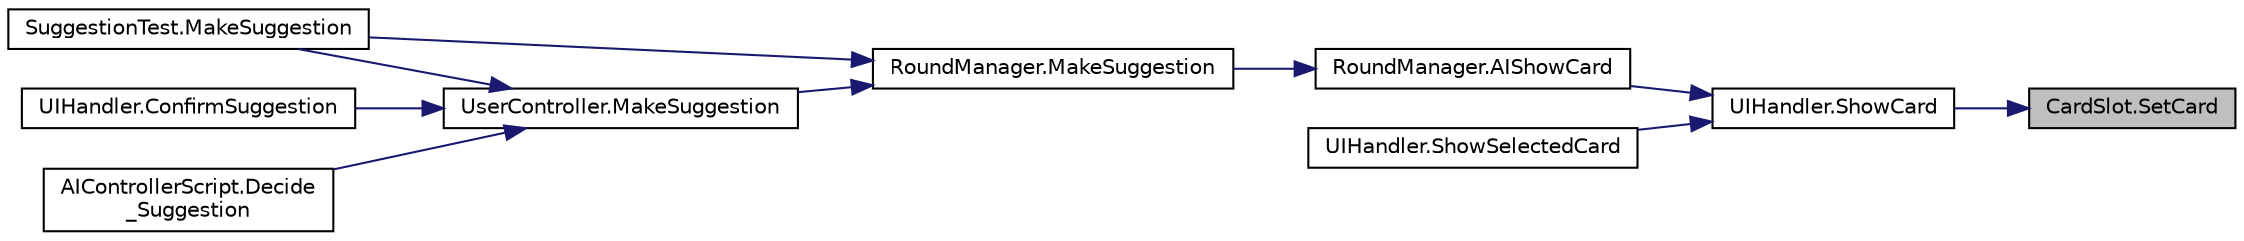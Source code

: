 digraph "CardSlot.SetCard"
{
 // LATEX_PDF_SIZE
  edge [fontname="Helvetica",fontsize="10",labelfontname="Helvetica",labelfontsize="10"];
  node [fontname="Helvetica",fontsize="10",shape=record];
  rankdir="RL";
  Node1 [label="CardSlot.SetCard",height=0.2,width=0.4,color="black", fillcolor="grey75", style="filled", fontcolor="black",tooltip=" "];
  Node1 -> Node2 [dir="back",color="midnightblue",fontsize="10",style="solid",fontname="Helvetica"];
  Node2 [label="UIHandler.ShowCard",height=0.2,width=0.4,color="black", fillcolor="white", style="filled",URL="$class_u_i_handler.html#a4009ca74f59111933be2a637c7835e18",tooltip=" "];
  Node2 -> Node3 [dir="back",color="midnightblue",fontsize="10",style="solid",fontname="Helvetica"];
  Node3 [label="RoundManager.AIShowCard",height=0.2,width=0.4,color="black", fillcolor="white", style="filled",URL="$class_round_manager.html#a780da336fd16dcaee0f00306578f13b4",tooltip=" "];
  Node3 -> Node4 [dir="back",color="midnightblue",fontsize="10",style="solid",fontname="Helvetica"];
  Node4 [label="RoundManager.MakeSuggestion",height=0.2,width=0.4,color="black", fillcolor="white", style="filled",URL="$class_round_manager.html#a596fc1c822ebb74dad8d238b15b1ea3a",tooltip="Iterate through the rest of the players searching for if 1 or more of the cards were found"];
  Node4 -> Node5 [dir="back",color="midnightblue",fontsize="10",style="solid",fontname="Helvetica"];
  Node5 [label="SuggestionTest.MakeSuggestion",height=0.2,width=0.4,color="black", fillcolor="white", style="filled",URL="$class_suggestion_test.html#ac6fed8b504eb8b103cb5c38fa895edf3",tooltip="get test choices and make suggestion"];
  Node4 -> Node6 [dir="back",color="midnightblue",fontsize="10",style="solid",fontname="Helvetica"];
  Node6 [label="UserController.MakeSuggestion",height=0.2,width=0.4,color="black", fillcolor="white", style="filled",URL="$class_user_controller.html#a6230816eec4c8be9bda248a166d7b9bd",tooltip=" "];
  Node6 -> Node7 [dir="back",color="midnightblue",fontsize="10",style="solid",fontname="Helvetica"];
  Node7 [label="UIHandler.ConfirmSuggestion",height=0.2,width=0.4,color="black", fillcolor="white", style="filled",URL="$class_u_i_handler.html#ae6960c4c231f0e85718af2150449bb1f",tooltip=" "];
  Node6 -> Node8 [dir="back",color="midnightblue",fontsize="10",style="solid",fontname="Helvetica"];
  Node8 [label="AIControllerScript.Decide\l_Suggestion",height=0.2,width=0.4,color="black", fillcolor="white", style="filled",URL="$class_a_i_controller_script.html#affdf86fa313c46463a9a5a2b20020a17",tooltip="Decides what the AI should suggest this should match the flow chart of the AI"];
  Node6 -> Node5 [dir="back",color="midnightblue",fontsize="10",style="solid",fontname="Helvetica"];
  Node2 -> Node9 [dir="back",color="midnightblue",fontsize="10",style="solid",fontname="Helvetica"];
  Node9 [label="UIHandler.ShowSelectedCard",height=0.2,width=0.4,color="black", fillcolor="white", style="filled",URL="$class_u_i_handler.html#a7e471e88a4baaa1993d0a85035c38016",tooltip=" "];
}
